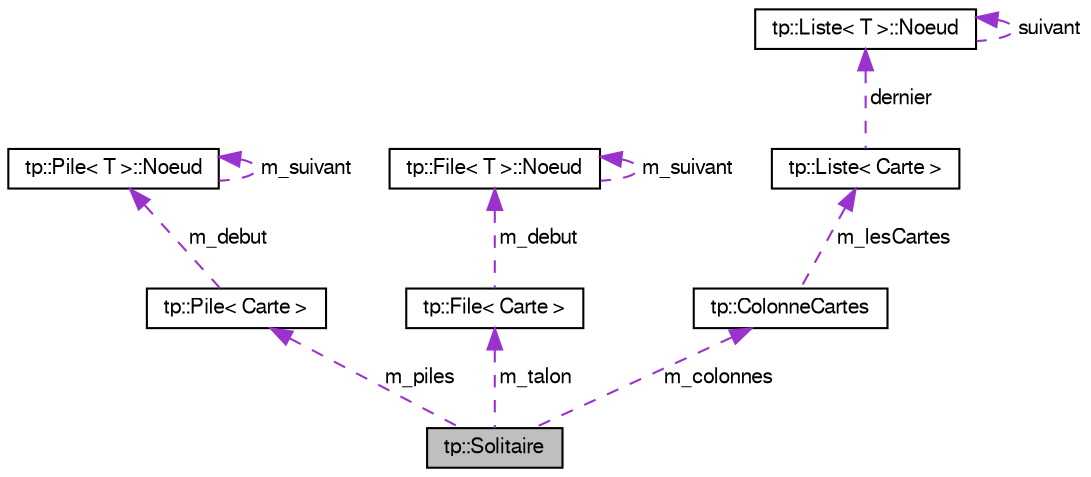 digraph G
{
  edge [fontname="FreeSans",fontsize="10",labelfontname="FreeSans",labelfontsize="10"];
  node [fontname="FreeSans",fontsize="10",shape=record];
  Node1 [label="tp::Solitaire",height=0.2,width=0.4,color="black", fillcolor="grey75", style="filled" fontcolor="black"];
  Node2 -> Node1 [dir="back",color="darkorchid3",fontsize="10",style="dashed",label=" m_piles" ,fontname="FreeSans"];
  Node2 [label="tp::Pile\< Carte \>",height=0.2,width=0.4,color="black", fillcolor="white", style="filled",URL="$classtp_1_1_pile.html"];
  Node3 -> Node2 [dir="back",color="darkorchid3",fontsize="10",style="dashed",label=" m_debut" ,fontname="FreeSans"];
  Node3 [label="tp::Pile\< T \>::Noeud",height=0.2,width=0.4,color="black", fillcolor="white", style="filled",URL="$classtp_1_1_pile_1_1_noeud.html",tooltip="classe interne reprÃ©sentant un noeud typique"];
  Node3 -> Node3 [dir="back",color="darkorchid3",fontsize="10",style="dashed",label=" m_suivant" ,fontname="FreeSans"];
  Node4 -> Node1 [dir="back",color="darkorchid3",fontsize="10",style="dashed",label=" m_talon" ,fontname="FreeSans"];
  Node4 [label="tp::File\< Carte \>",height=0.2,width=0.4,color="black", fillcolor="white", style="filled",URL="$classtp_1_1_file.html"];
  Node5 -> Node4 [dir="back",color="darkorchid3",fontsize="10",style="dashed",label=" m_debut" ,fontname="FreeSans"];
  Node5 [label="tp::File\< T \>::Noeud",height=0.2,width=0.4,color="black", fillcolor="white", style="filled",URL="$classtp_1_1_file_1_1_noeud.html",tooltip="classe interne reprÃ©sentant un noeud typique"];
  Node5 -> Node5 [dir="back",color="darkorchid3",fontsize="10",style="dashed",label=" m_suivant" ,fontname="FreeSans"];
  Node6 -> Node1 [dir="back",color="darkorchid3",fontsize="10",style="dashed",label=" m_colonnes" ,fontname="FreeSans"];
  Node6 [label="tp::ColonneCartes",height=0.2,width=0.4,color="black", fillcolor="white", style="filled",URL="$classtp_1_1_colonne_cartes.html",tooltip="classe representant une colonne de cartes du jeu solitaire"];
  Node7 -> Node6 [dir="back",color="darkorchid3",fontsize="10",style="dashed",label=" m_lesCartes" ,fontname="FreeSans"];
  Node7 [label="tp::Liste\< Carte \>",height=0.2,width=0.4,color="black", fillcolor="white", style="filled",URL="$classtp_1_1_liste.html"];
  Node8 -> Node7 [dir="back",color="darkorchid3",fontsize="10",style="dashed",label=" dernier" ,fontname="FreeSans"];
  Node8 [label="tp::Liste\< T \>::Noeud",height=0.2,width=0.4,color="black", fillcolor="white", style="filled",URL="$classtp_1_1_liste_1_1_noeud.html",tooltip="classe interne representant un noeud typique"];
  Node8 -> Node8 [dir="back",color="darkorchid3",fontsize="10",style="dashed",label=" suivant" ,fontname="FreeSans"];
}
